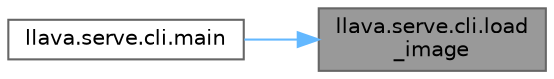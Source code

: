 digraph "llava.serve.cli.load_image"
{
 // LATEX_PDF_SIZE
  bgcolor="transparent";
  edge [fontname=Helvetica,fontsize=10,labelfontname=Helvetica,labelfontsize=10];
  node [fontname=Helvetica,fontsize=10,shape=box,height=0.2,width=0.4];
  rankdir="RL";
  Node1 [id="Node000001",label="llava.serve.cli.load\l_image",height=0.2,width=0.4,color="gray40", fillcolor="grey60", style="filled", fontcolor="black",tooltip=" "];
  Node1 -> Node2 [id="edge2_Node000001_Node000002",dir="back",color="steelblue1",style="solid",tooltip=" "];
  Node2 [id="Node000002",label="llava.serve.cli.main",height=0.2,width=0.4,color="grey40", fillcolor="white", style="filled",URL="$namespacellava_1_1serve_1_1cli.html#ac79adc755776a6b7d6a0968e3eefb196",tooltip=" "];
}
